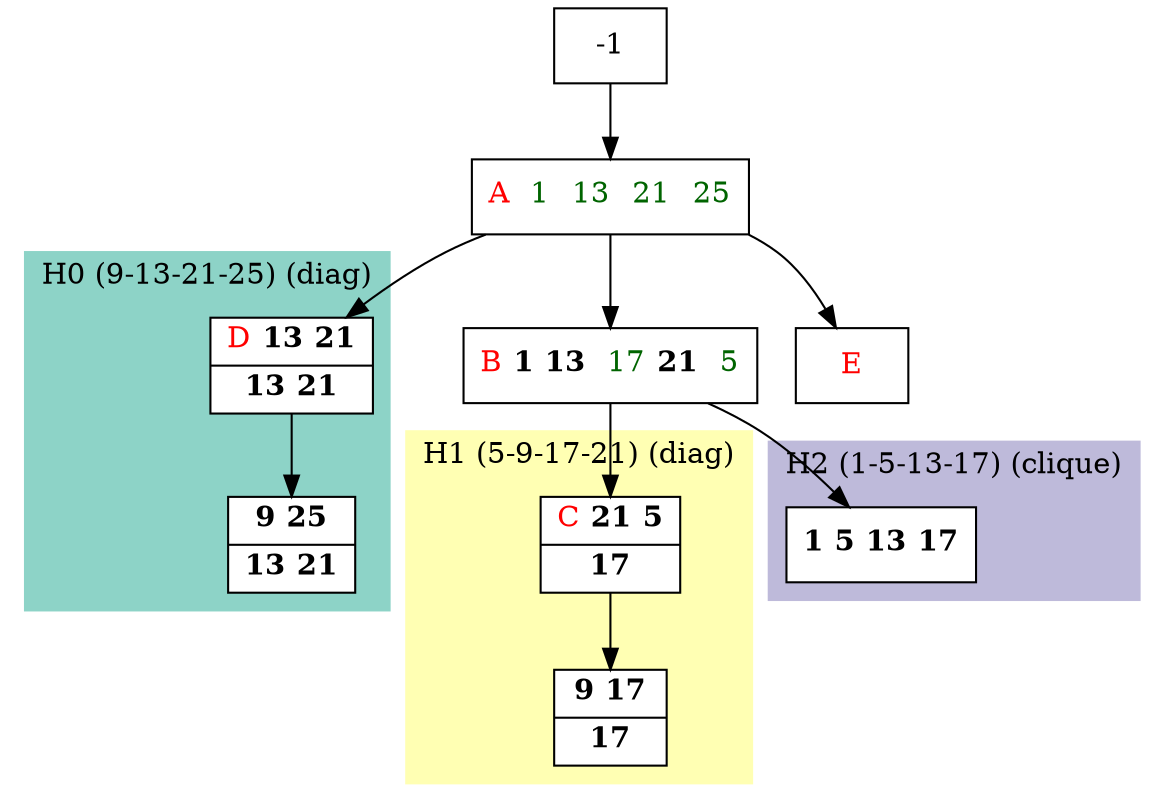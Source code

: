 digraph G {
    node [shape=box];
    subgraph cluster0 {
        node [style=filled,fillcolor=white];
        labeljust="l";
        style=filled;
        color="#8DD3C7";
        H0_0 -> H0_5;
        label="H0 (9-13-21-25) (diag)";
    }
    subgraph cluster1 {
        node [style=filled,fillcolor=white];
        labeljust="l";
        style=filled;
        color="#FFFFB3";
        H1_0 -> H1_5;
        label="H1 (5-9-17-21) (diag)";
    }
    subgraph cluster2 {
        node [style=filled,fillcolor=white];
        labeljust="l";
        style=filled;
        color="#BEBADA";
        H2_0;
        label="H2 (1-5-13-17) (clique)";
    }
     14 [shape=record,label= <{  <FONT COLOR="RED">A</FONT>  <FONT COLOR="DARKGREEN">1</FONT>  <FONT COLOR="DARKGREEN">13</FONT>  <FONT COLOR="DARKGREEN">21</FONT>  <FONT COLOR="DARKGREEN">25</FONT>}> ];
     -1  ->  14;
     1 [shape=record,label= <{  <FONT COLOR="RED">B</FONT> <b>1</b> <b>13</b>  <FONT COLOR="DARKGREEN">17</FONT> <b>21</b>  <FONT COLOR="DARKGREEN">5</FONT>}> ];
     14  ->  1;
     H2_0 [shape=record,label= <{ <b>1</b> <b>5</b> <b>13</b> <b>17</b>}> ];
     1  ->  H2_0;
     H1_0 [shape=record,label= <{  <FONT COLOR="RED">C</FONT> <b>21</b> <b>5</b>|  <b>17</b>}> ];
     1  ->  H1_0;
     H1_5 [shape=record,label= <{ <b>9</b> <b>17</b>|  <b>17</b>}> ];
     H0_0 [shape=record,label= <{  <FONT COLOR="RED">D</FONT> <b>13</b> <b>21</b>|  <b>13</b> <b>21</b>}> ];
     14  ->  H0_0;
     H0_5 [shape=record,label= <{ <b>9</b> <b>25</b>|  <b>13</b> <b>21</b>}> ];
     _1 [shape=record,label= <{  <FONT COLOR="RED">E</FONT>}> ];
     14  ->  _1;
}
